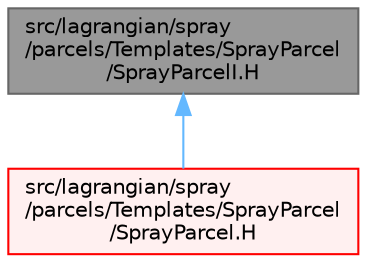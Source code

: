 digraph "src/lagrangian/spray/parcels/Templates/SprayParcel/SprayParcelI.H"
{
 // LATEX_PDF_SIZE
  bgcolor="transparent";
  edge [fontname=Helvetica,fontsize=10,labelfontname=Helvetica,labelfontsize=10];
  node [fontname=Helvetica,fontsize=10,shape=box,height=0.2,width=0.4];
  Node1 [id="Node000001",label="src/lagrangian/spray\l/parcels/Templates/SprayParcel\l/SprayParcelI.H",height=0.2,width=0.4,color="gray40", fillcolor="grey60", style="filled", fontcolor="black",tooltip=" "];
  Node1 -> Node2 [id="edge1_Node000001_Node000002",dir="back",color="steelblue1",style="solid",tooltip=" "];
  Node2 [id="Node000002",label="src/lagrangian/spray\l/parcels/Templates/SprayParcel\l/SprayParcel.H",height=0.2,width=0.4,color="red", fillcolor="#FFF0F0", style="filled",URL="$SprayParcel_8H.html",tooltip=" "];
}
